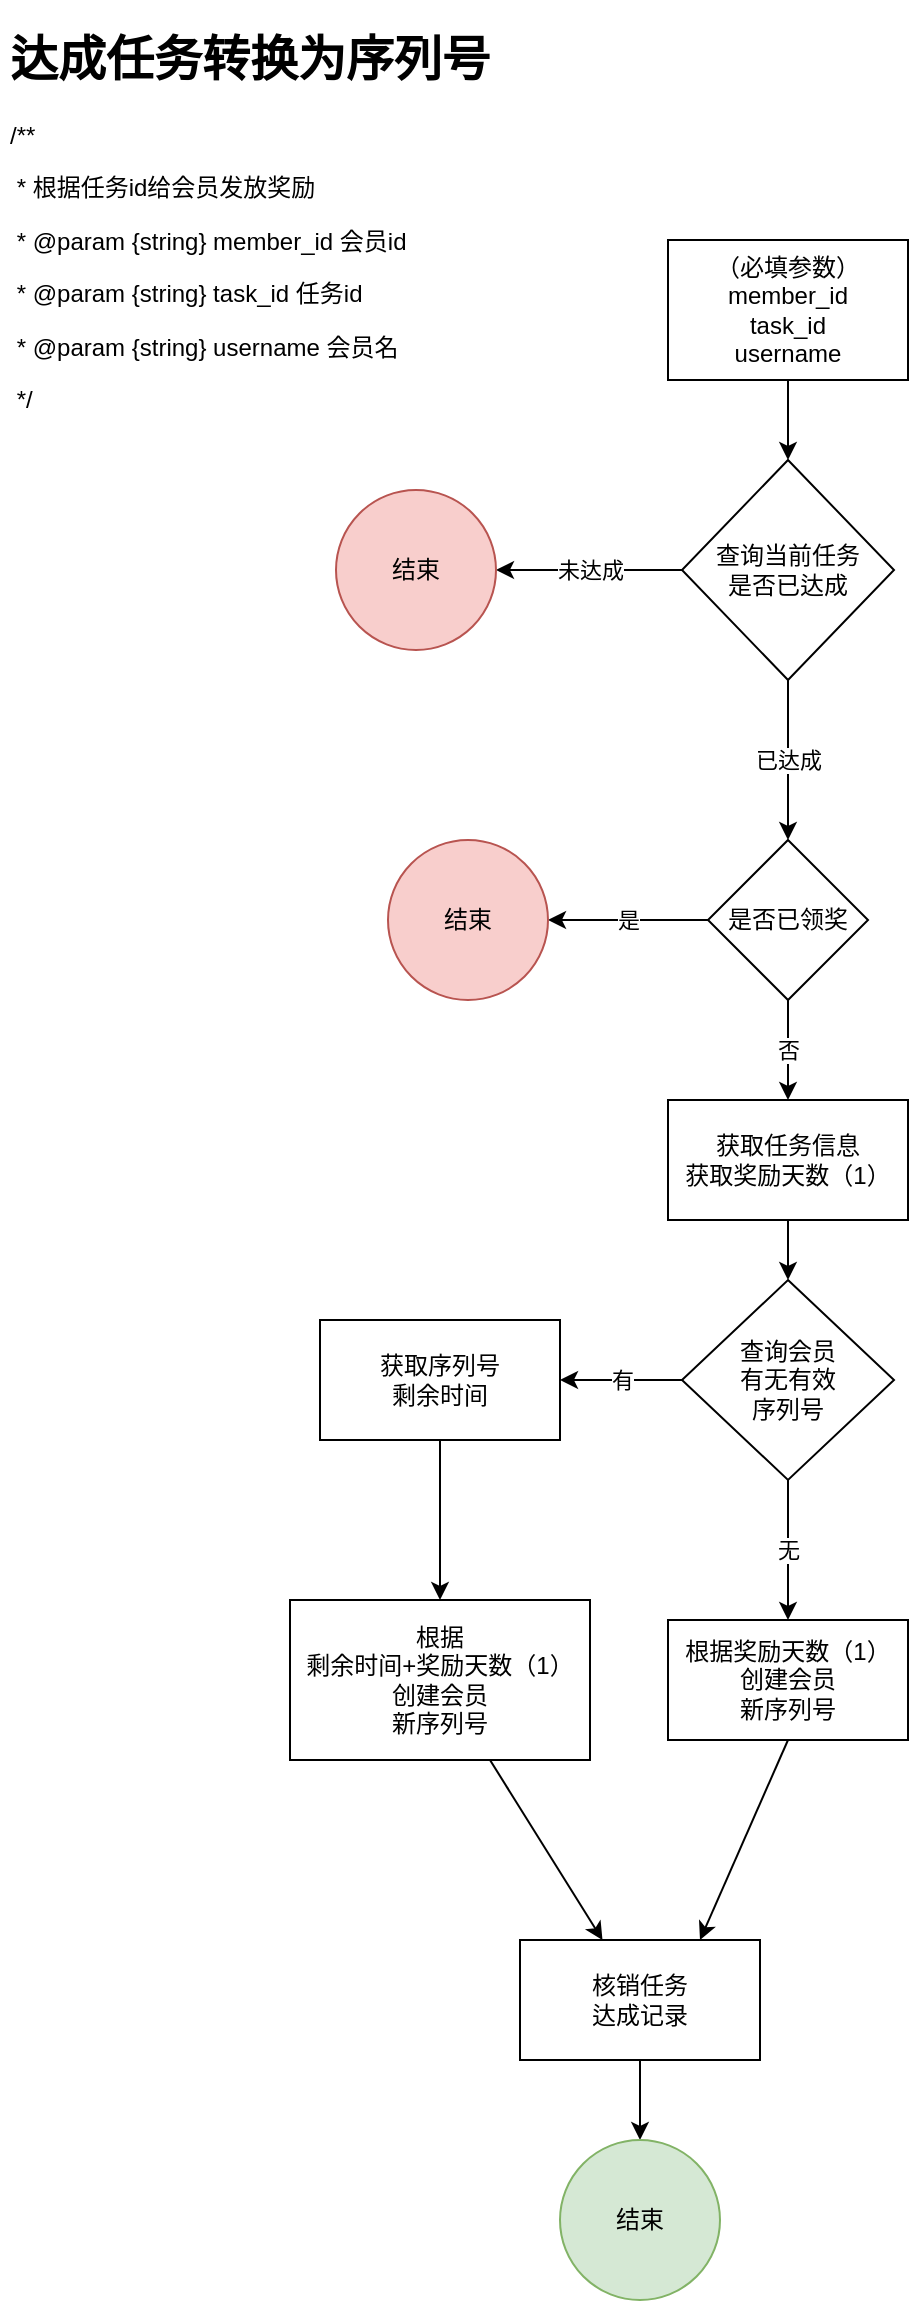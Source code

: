 <mxfile>
    <diagram id="Wu6B9Isd45Zp-iOkZxNN" name="第 1 页">
        <mxGraphModel dx="748" dy="579" grid="1" gridSize="10" guides="1" tooltips="1" connect="1" arrows="1" fold="1" page="1" pageScale="1" pageWidth="827" pageHeight="1169" math="0" shadow="0">
            <root>
                <mxCell id="0"/>
                <mxCell id="1" parent="0"/>
                <mxCell id="2" value="&lt;h1&gt;达成任务转换为序列号&lt;/h1&gt;&lt;p&gt;/**&lt;/p&gt;&lt;p&gt;&amp;nbsp;* 根据任务id给会员发放奖励&lt;/p&gt;&lt;p&gt;&amp;nbsp;* @param {string} member_id 会员id&lt;/p&gt;&lt;p&gt;&amp;nbsp;* @param {string} task_id 任务id&lt;/p&gt;&lt;p&gt;&amp;nbsp;* @param {string} username 会员名&lt;/p&gt;&lt;p&gt;&amp;nbsp;*/&lt;/p&gt;" style="text;html=1;strokeColor=none;fillColor=none;spacing=5;spacingTop=-20;whiteSpace=wrap;overflow=hidden;rounded=0;" vertex="1" parent="1">
                    <mxGeometry x="20" y="10" width="250" height="200" as="geometry"/>
                </mxCell>
                <mxCell id="5" value="" style="edgeStyle=none;html=1;" edge="1" parent="1" source="3">
                    <mxGeometry relative="1" as="geometry">
                        <mxPoint x="414" y="230" as="targetPoint"/>
                    </mxGeometry>
                </mxCell>
                <mxCell id="3" value="（必填参数）&lt;br&gt;member_id&lt;br&gt;task_id&lt;br&gt;username" style="rounded=0;whiteSpace=wrap;html=1;" vertex="1" parent="1">
                    <mxGeometry x="354" y="120" width="120" height="70" as="geometry"/>
                </mxCell>
                <mxCell id="9" value="未达成" style="edgeStyle=none;html=1;" edge="1" parent="1" source="6" target="8">
                    <mxGeometry relative="1" as="geometry"/>
                </mxCell>
                <mxCell id="11" value="已达成" style="edgeStyle=none;html=1;entryX=0.5;entryY=0;entryDx=0;entryDy=0;" edge="1" parent="1" source="6" target="12">
                    <mxGeometry relative="1" as="geometry">
                        <mxPoint x="414" y="445" as="targetPoint"/>
                    </mxGeometry>
                </mxCell>
                <mxCell id="6" value="查询当前任务&lt;br&gt;是否已达成" style="rhombus;whiteSpace=wrap;html=1;rounded=0;" vertex="1" parent="1">
                    <mxGeometry x="361" y="230" width="106" height="110" as="geometry"/>
                </mxCell>
                <mxCell id="8" value="结束" style="ellipse;whiteSpace=wrap;html=1;rounded=0;fillColor=#f8cecc;strokeColor=#b85450;" vertex="1" parent="1">
                    <mxGeometry x="188" y="245" width="80" height="80" as="geometry"/>
                </mxCell>
                <mxCell id="14" value="是" style="edgeStyle=none;html=1;" edge="1" parent="1" source="12" target="13">
                    <mxGeometry relative="1" as="geometry"/>
                </mxCell>
                <mxCell id="16" value="否" style="edgeStyle=none;html=1;" edge="1" parent="1" source="12" target="15">
                    <mxGeometry relative="1" as="geometry"/>
                </mxCell>
                <mxCell id="12" value="是否已领奖" style="rhombus;whiteSpace=wrap;html=1;" vertex="1" parent="1">
                    <mxGeometry x="374" y="420" width="80" height="80" as="geometry"/>
                </mxCell>
                <mxCell id="13" value="结束" style="ellipse;whiteSpace=wrap;html=1;fillColor=#f8cecc;strokeColor=#b85450;" vertex="1" parent="1">
                    <mxGeometry x="214" y="420" width="80" height="80" as="geometry"/>
                </mxCell>
                <mxCell id="20" value="" style="edgeStyle=none;html=1;" edge="1" parent="1" source="15" target="19">
                    <mxGeometry relative="1" as="geometry"/>
                </mxCell>
                <mxCell id="15" value="获取任务信息&lt;br&gt;获取奖励天数（1）" style="whiteSpace=wrap;html=1;" vertex="1" parent="1">
                    <mxGeometry x="354" y="550" width="120" height="60" as="geometry"/>
                </mxCell>
                <mxCell id="22" value="有" style="edgeStyle=none;html=1;" edge="1" parent="1" source="19" target="21">
                    <mxGeometry relative="1" as="geometry"/>
                </mxCell>
                <mxCell id="24" value="无" style="edgeStyle=none;html=1;" edge="1" parent="1" source="19" target="23">
                    <mxGeometry relative="1" as="geometry"/>
                </mxCell>
                <mxCell id="19" value="查询会员&lt;br style=&quot;border-color: var(--border-color);&quot;&gt;有无有效&lt;br style=&quot;border-color: var(--border-color);&quot;&gt;序列号" style="rhombus;whiteSpace=wrap;html=1;" vertex="1" parent="1">
                    <mxGeometry x="361" y="640" width="106" height="100" as="geometry"/>
                </mxCell>
                <mxCell id="26" value="" style="edgeStyle=none;html=1;" edge="1" parent="1" source="21" target="25">
                    <mxGeometry relative="1" as="geometry"/>
                </mxCell>
                <mxCell id="21" value="获取序列号&lt;br&gt;剩余时间" style="whiteSpace=wrap;html=1;" vertex="1" parent="1">
                    <mxGeometry x="180" y="660" width="120" height="60" as="geometry"/>
                </mxCell>
                <mxCell id="29" style="edgeStyle=none;html=1;exitX=0.5;exitY=1;exitDx=0;exitDy=0;entryX=0.75;entryY=0;entryDx=0;entryDy=0;" edge="1" parent="1" source="23" target="27">
                    <mxGeometry relative="1" as="geometry"/>
                </mxCell>
                <mxCell id="23" value="根据奖励天数（1）&lt;br&gt;创建会员&lt;br&gt;新序列号" style="whiteSpace=wrap;html=1;" vertex="1" parent="1">
                    <mxGeometry x="354" y="810" width="120" height="60" as="geometry"/>
                </mxCell>
                <mxCell id="28" value="" style="edgeStyle=none;html=1;" edge="1" parent="1" source="25" target="27">
                    <mxGeometry relative="1" as="geometry"/>
                </mxCell>
                <mxCell id="25" value="根据&lt;br&gt;剩余时间+奖励天数（1）&lt;br style=&quot;border-color: var(--border-color);&quot;&gt;创建会员&lt;br style=&quot;border-color: var(--border-color);&quot;&gt;新序列号" style="whiteSpace=wrap;html=1;" vertex="1" parent="1">
                    <mxGeometry x="165" y="800" width="150" height="80" as="geometry"/>
                </mxCell>
                <mxCell id="31" value="" style="edgeStyle=none;html=1;" edge="1" parent="1" source="27" target="30">
                    <mxGeometry relative="1" as="geometry"/>
                </mxCell>
                <mxCell id="27" value="核销任务&lt;br&gt;达成记录" style="whiteSpace=wrap;html=1;" vertex="1" parent="1">
                    <mxGeometry x="280" y="970" width="120" height="60" as="geometry"/>
                </mxCell>
                <mxCell id="30" value="结束" style="ellipse;whiteSpace=wrap;html=1;fillColor=#d5e8d4;strokeColor=#82b366;" vertex="1" parent="1">
                    <mxGeometry x="300" y="1070" width="80" height="80" as="geometry"/>
                </mxCell>
            </root>
        </mxGraphModel>
    </diagram>
</mxfile>